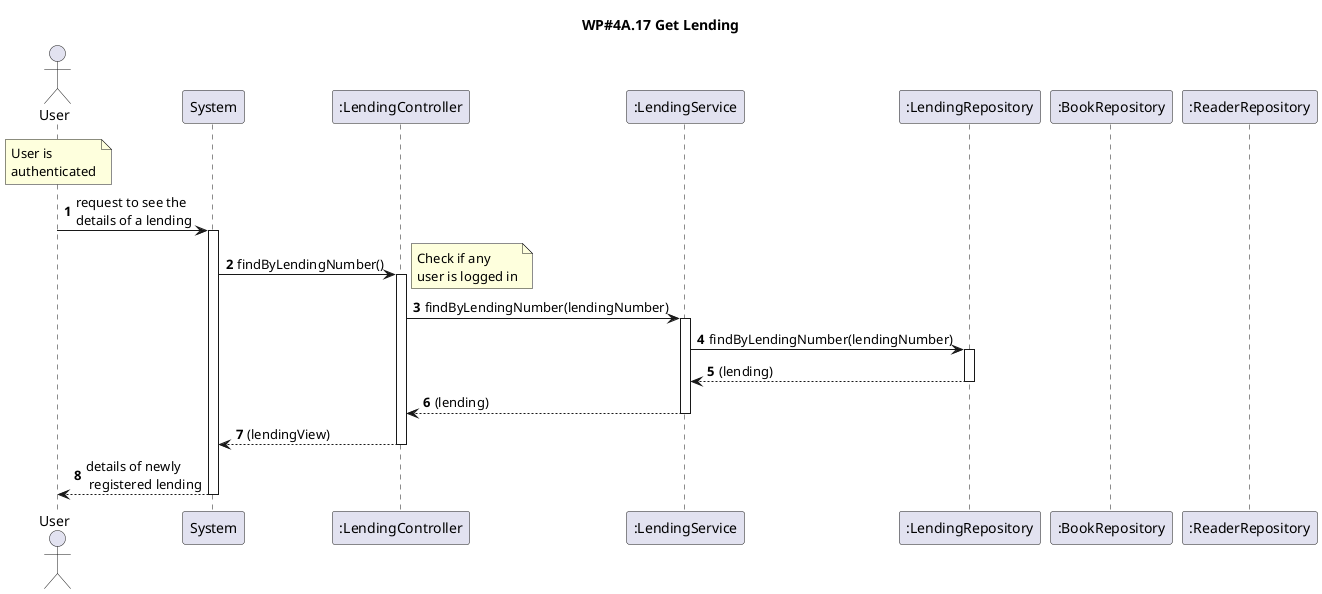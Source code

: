 @startuml
'https://plantuml.com/sequence-diagram
autoactivate on
autonumber

title WP#4A.17 Get Lending

actor "User" as User
participant "System" as System
participant ":LendingController" as Ctrl
participant ":LendingService" as LendingService
participant ":LendingRepository" as LendingRepo
participant ":BookRepository" as BookRepo
participant ":ReaderRepository" as ReaderRepo

note over User : User is\nauthenticated

User -> System: request to see the\ndetails of a lending

System -> Ctrl: findByLendingNumber()

note right
    Check if any
    user is logged in
end note

Ctrl -> LendingService: findByLendingNumber(lendingNumber)
LendingService -> LendingRepo: findByLendingNumber(lendingNumber)

LendingRepo --> LendingService: (lending)
LendingService --> Ctrl: (lending)
Ctrl --> System: (lendingView)
System --> User: details of newly\n registered lending
@enduml

